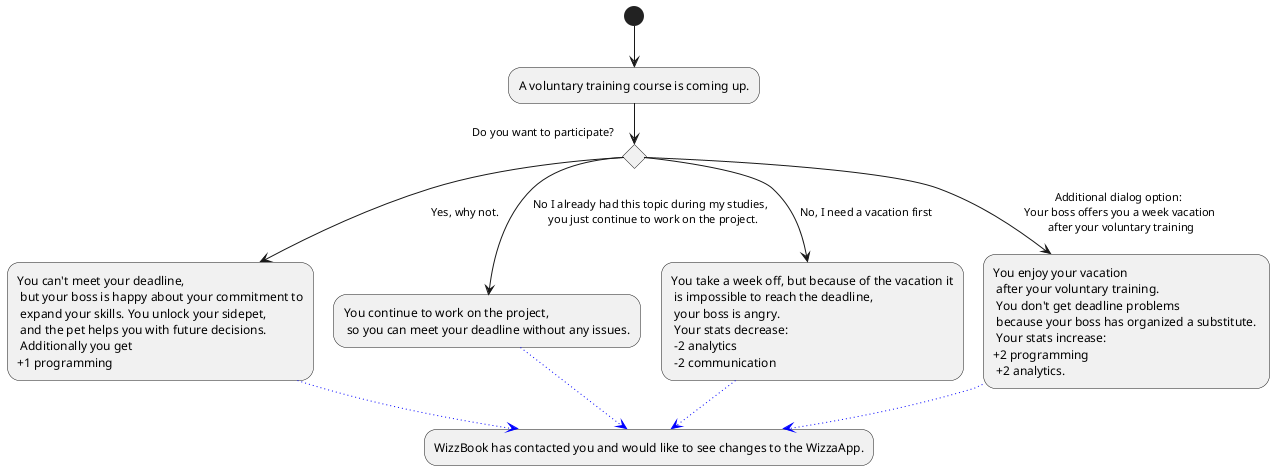 @startuml
(*) --> "A voluntary training course is coming up."

if "Do you want to participate?" then
--> [Yes, why not.] "You can't meet your deadline,\n but your boss is happy about your commitment to\n expand your skills. You unlock your sidepet, \n and the pet helps you with future decisions.\n Additionally you get \n+1 programming" as participate
else
--> [No I already had this topic during my studies, \n you just continue to work on the project.] "You continue to work on the project, \n so you can meet your deadline without any issues." as keepWorking
else 
--> [No, I need a vacation first] "You take a week off, but because of the vacation it\n is impossible to reach the deadline, \n your boss is angry. \n Your stats decrease: \n -2 analytics \n -2 communication" as vacation
else 
--> [Additional dialog option: \n Your boss offers you a week vacation \n after your voluntary training] "You enjoy your vacation \n after your voluntary training. \n You don't get deadline problems \n because your boss has organized a substitute. \n Your stats increase: \n+2 programming \n +2 analytics."
endif
'Note: project not final, its just a filler.
-[#blue,dotted]-> "WizzBook has contacted you and would like to see changes to the WizzaApp." as app
keepWorking -[#blue,dotted]-> app
participate -[#blue,dotted]-> app
vacation -[#blue,dotted]-> app
@enduml